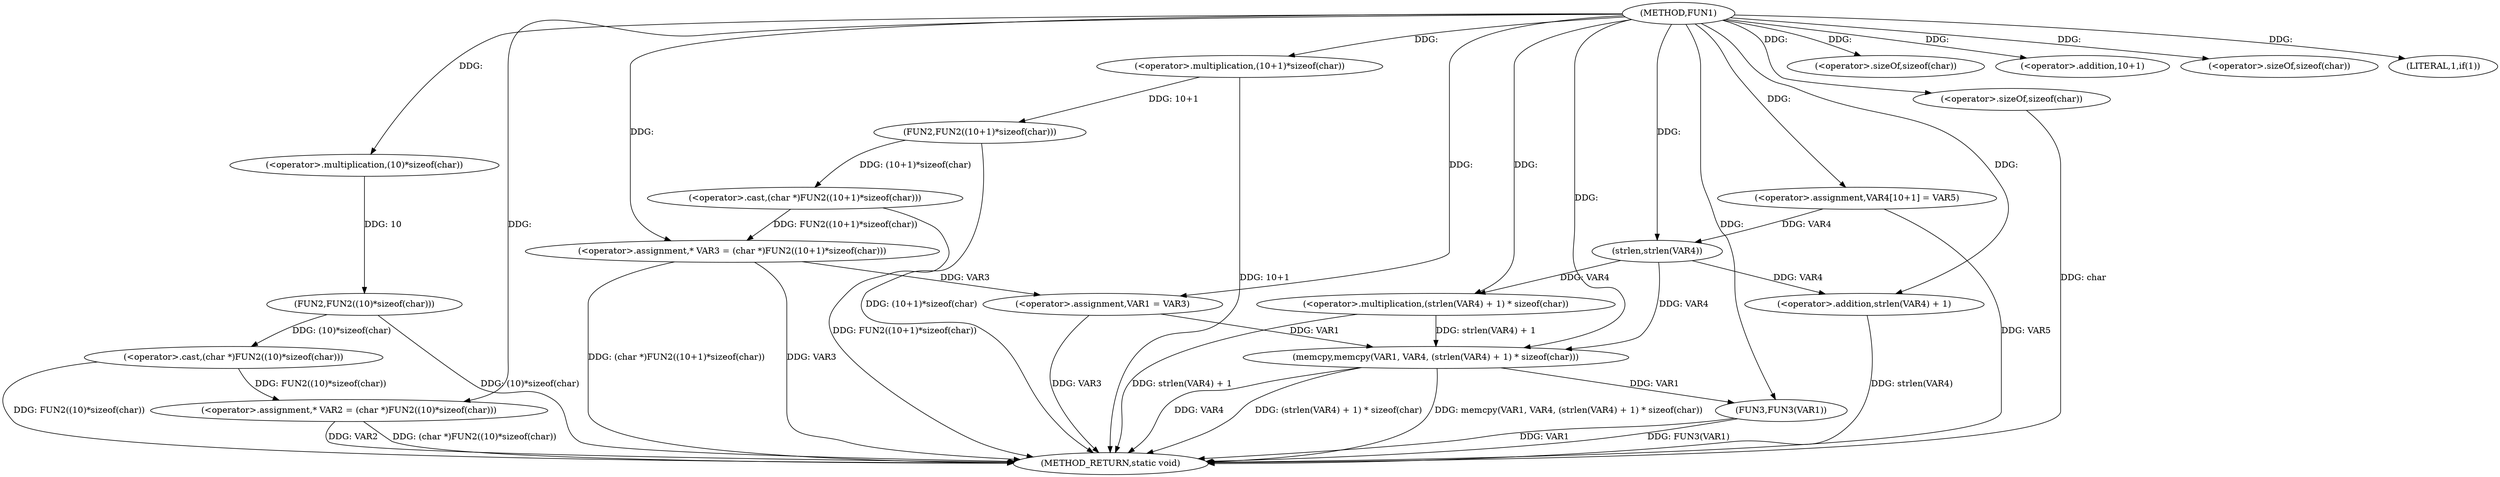 digraph FUN1 {  
"1000100" [label = "(METHOD,FUN1)" ]
"1000148" [label = "(METHOD_RETURN,static void)" ]
"1000104" [label = "(<operator>.assignment,* VAR2 = (char *)FUN2((10)*sizeof(char)))" ]
"1000106" [label = "(<operator>.cast,(char *)FUN2((10)*sizeof(char)))" ]
"1000108" [label = "(FUN2,FUN2((10)*sizeof(char)))" ]
"1000109" [label = "(<operator>.multiplication,(10)*sizeof(char))" ]
"1000111" [label = "(<operator>.sizeOf,sizeof(char))" ]
"1000114" [label = "(<operator>.assignment,* VAR3 = (char *)FUN2((10+1)*sizeof(char)))" ]
"1000116" [label = "(<operator>.cast,(char *)FUN2((10+1)*sizeof(char)))" ]
"1000118" [label = "(FUN2,FUN2((10+1)*sizeof(char)))" ]
"1000119" [label = "(<operator>.multiplication,(10+1)*sizeof(char))" ]
"1000120" [label = "(<operator>.addition,10+1)" ]
"1000123" [label = "(<operator>.sizeOf,sizeof(char))" ]
"1000126" [label = "(LITERAL,1,if(1))" ]
"1000128" [label = "(<operator>.assignment,VAR1 = VAR3)" ]
"1000133" [label = "(<operator>.assignment,VAR4[10+1] = VAR5)" ]
"1000136" [label = "(memcpy,memcpy(VAR1, VAR4, (strlen(VAR4) + 1) * sizeof(char)))" ]
"1000139" [label = "(<operator>.multiplication,(strlen(VAR4) + 1) * sizeof(char))" ]
"1000140" [label = "(<operator>.addition,strlen(VAR4) + 1)" ]
"1000141" [label = "(strlen,strlen(VAR4))" ]
"1000144" [label = "(<operator>.sizeOf,sizeof(char))" ]
"1000146" [label = "(FUN3,FUN3(VAR1))" ]
  "1000128" -> "1000148"  [ label = "DDG: VAR3"] 
  "1000106" -> "1000148"  [ label = "DDG: FUN2((10)*sizeof(char))"] 
  "1000104" -> "1000148"  [ label = "DDG: VAR2"] 
  "1000139" -> "1000148"  [ label = "DDG: strlen(VAR4) + 1"] 
  "1000114" -> "1000148"  [ label = "DDG: VAR3"] 
  "1000116" -> "1000148"  [ label = "DDG: FUN2((10+1)*sizeof(char))"] 
  "1000118" -> "1000148"  [ label = "DDG: (10+1)*sizeof(char)"] 
  "1000146" -> "1000148"  [ label = "DDG: FUN3(VAR1)"] 
  "1000140" -> "1000148"  [ label = "DDG: strlen(VAR4)"] 
  "1000136" -> "1000148"  [ label = "DDG: (strlen(VAR4) + 1) * sizeof(char)"] 
  "1000133" -> "1000148"  [ label = "DDG: VAR5"] 
  "1000119" -> "1000148"  [ label = "DDG: 10+1"] 
  "1000136" -> "1000148"  [ label = "DDG: memcpy(VAR1, VAR4, (strlen(VAR4) + 1) * sizeof(char))"] 
  "1000144" -> "1000148"  [ label = "DDG: char"] 
  "1000136" -> "1000148"  [ label = "DDG: VAR4"] 
  "1000146" -> "1000148"  [ label = "DDG: VAR1"] 
  "1000114" -> "1000148"  [ label = "DDG: (char *)FUN2((10+1)*sizeof(char))"] 
  "1000104" -> "1000148"  [ label = "DDG: (char *)FUN2((10)*sizeof(char))"] 
  "1000108" -> "1000148"  [ label = "DDG: (10)*sizeof(char)"] 
  "1000106" -> "1000104"  [ label = "DDG: FUN2((10)*sizeof(char))"] 
  "1000100" -> "1000104"  [ label = "DDG: "] 
  "1000108" -> "1000106"  [ label = "DDG: (10)*sizeof(char)"] 
  "1000109" -> "1000108"  [ label = "DDG: 10"] 
  "1000100" -> "1000109"  [ label = "DDG: "] 
  "1000100" -> "1000111"  [ label = "DDG: "] 
  "1000116" -> "1000114"  [ label = "DDG: FUN2((10+1)*sizeof(char))"] 
  "1000100" -> "1000114"  [ label = "DDG: "] 
  "1000118" -> "1000116"  [ label = "DDG: (10+1)*sizeof(char)"] 
  "1000119" -> "1000118"  [ label = "DDG: 10+1"] 
  "1000100" -> "1000119"  [ label = "DDG: "] 
  "1000100" -> "1000120"  [ label = "DDG: "] 
  "1000100" -> "1000123"  [ label = "DDG: "] 
  "1000100" -> "1000126"  [ label = "DDG: "] 
  "1000114" -> "1000128"  [ label = "DDG: VAR3"] 
  "1000100" -> "1000128"  [ label = "DDG: "] 
  "1000100" -> "1000133"  [ label = "DDG: "] 
  "1000128" -> "1000136"  [ label = "DDG: VAR1"] 
  "1000100" -> "1000136"  [ label = "DDG: "] 
  "1000141" -> "1000136"  [ label = "DDG: VAR4"] 
  "1000139" -> "1000136"  [ label = "DDG: strlen(VAR4) + 1"] 
  "1000141" -> "1000139"  [ label = "DDG: VAR4"] 
  "1000100" -> "1000139"  [ label = "DDG: "] 
  "1000141" -> "1000140"  [ label = "DDG: VAR4"] 
  "1000133" -> "1000141"  [ label = "DDG: VAR4"] 
  "1000100" -> "1000141"  [ label = "DDG: "] 
  "1000100" -> "1000140"  [ label = "DDG: "] 
  "1000100" -> "1000144"  [ label = "DDG: "] 
  "1000136" -> "1000146"  [ label = "DDG: VAR1"] 
  "1000100" -> "1000146"  [ label = "DDG: "] 
}

